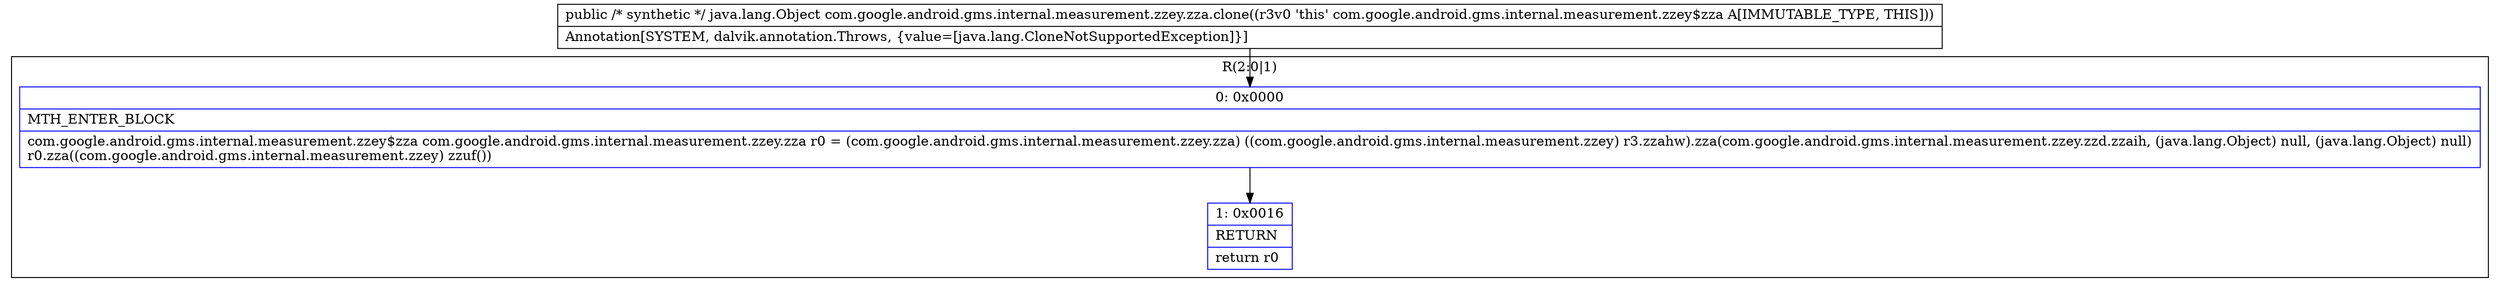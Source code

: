 digraph "CFG forcom.google.android.gms.internal.measurement.zzey.zza.clone()Ljava\/lang\/Object;" {
subgraph cluster_Region_1590067784 {
label = "R(2:0|1)";
node [shape=record,color=blue];
Node_0 [shape=record,label="{0\:\ 0x0000|MTH_ENTER_BLOCK\l|com.google.android.gms.internal.measurement.zzey$zza com.google.android.gms.internal.measurement.zzey.zza r0 = (com.google.android.gms.internal.measurement.zzey.zza) ((com.google.android.gms.internal.measurement.zzey) r3.zzahw).zza(com.google.android.gms.internal.measurement.zzey.zzd.zzaih, (java.lang.Object) null, (java.lang.Object) null)\lr0.zza((com.google.android.gms.internal.measurement.zzey) zzuf())\l}"];
Node_1 [shape=record,label="{1\:\ 0x0016|RETURN\l|return r0\l}"];
}
MethodNode[shape=record,label="{public \/* synthetic *\/ java.lang.Object com.google.android.gms.internal.measurement.zzey.zza.clone((r3v0 'this' com.google.android.gms.internal.measurement.zzey$zza A[IMMUTABLE_TYPE, THIS]))  | Annotation[SYSTEM, dalvik.annotation.Throws, \{value=[java.lang.CloneNotSupportedException]\}]\l}"];
MethodNode -> Node_0;
Node_0 -> Node_1;
}

